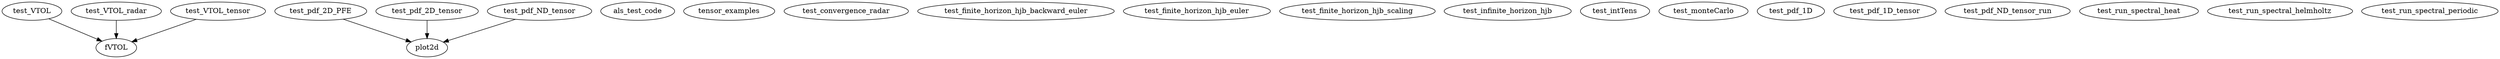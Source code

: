 /* Created by mdot for Matlab */
digraph m2html {
  test_VTOL -> fVTOL;
  test_VTOL_radar -> fVTOL;
  test_VTOL_tensor -> fVTOL;
  test_pdf_2D_PFE -> plot2d;
  test_pdf_2D_tensor -> plot2d;
  test_pdf_ND_tensor -> plot2d;

  als_test_code [URL="als_test_code.html"];
  fVTOL [URL="fVTOL.html"];
  plot2d [URL="plot2d.html"];
  tensor_examples [URL="tensor_examples.html"];
  test_VTOL [URL="test_VTOL.html"];
  test_VTOL_radar [URL="test_VTOL_radar.html"];
  test_VTOL_tensor [URL="test_VTOL_tensor.html"];
  test_convergence_radar [URL="test_convergence_radar.html"];
  test_finite_horizon_hjb_backward_euler [URL="test_finite_horizon_hjb_backward_euler.html"];
  test_finite_horizon_hjb_euler [URL="test_finite_horizon_hjb_euler.html"];
  test_finite_horizon_hjb_scaling [URL="test_finite_horizon_hjb_scaling.html"];
  test_infinite_horizon_hjb [URL="test_infinite_horizon_hjb.html"];
  test_intTens [URL="test_intTens.html"];
  test_monteCarlo [URL="test_monteCarlo.html"];
  test_pdf_1D [URL="test_pdf_1D.html"];
  test_pdf_1D_tensor [URL="test_pdf_1D_tensor.html"];
  test_pdf_2D_PFE [URL="test_pdf_2D_PFE.html"];
  test_pdf_2D_tensor [URL="test_pdf_2D_tensor.html"];
  test_pdf_ND_tensor [URL="test_pdf_ND_tensor.html"];
  test_pdf_ND_tensor_run [URL="test_pdf_ND_tensor_run.html"];
  test_run_spectral_heat [URL="test_run_spectral_heat.html"];
  test_run_spectral_helmholtz [URL="test_run_spectral_helmholtz.html"];
  test_run_spectral_periodic [URL="test_run_spectral_periodic.html"];
}